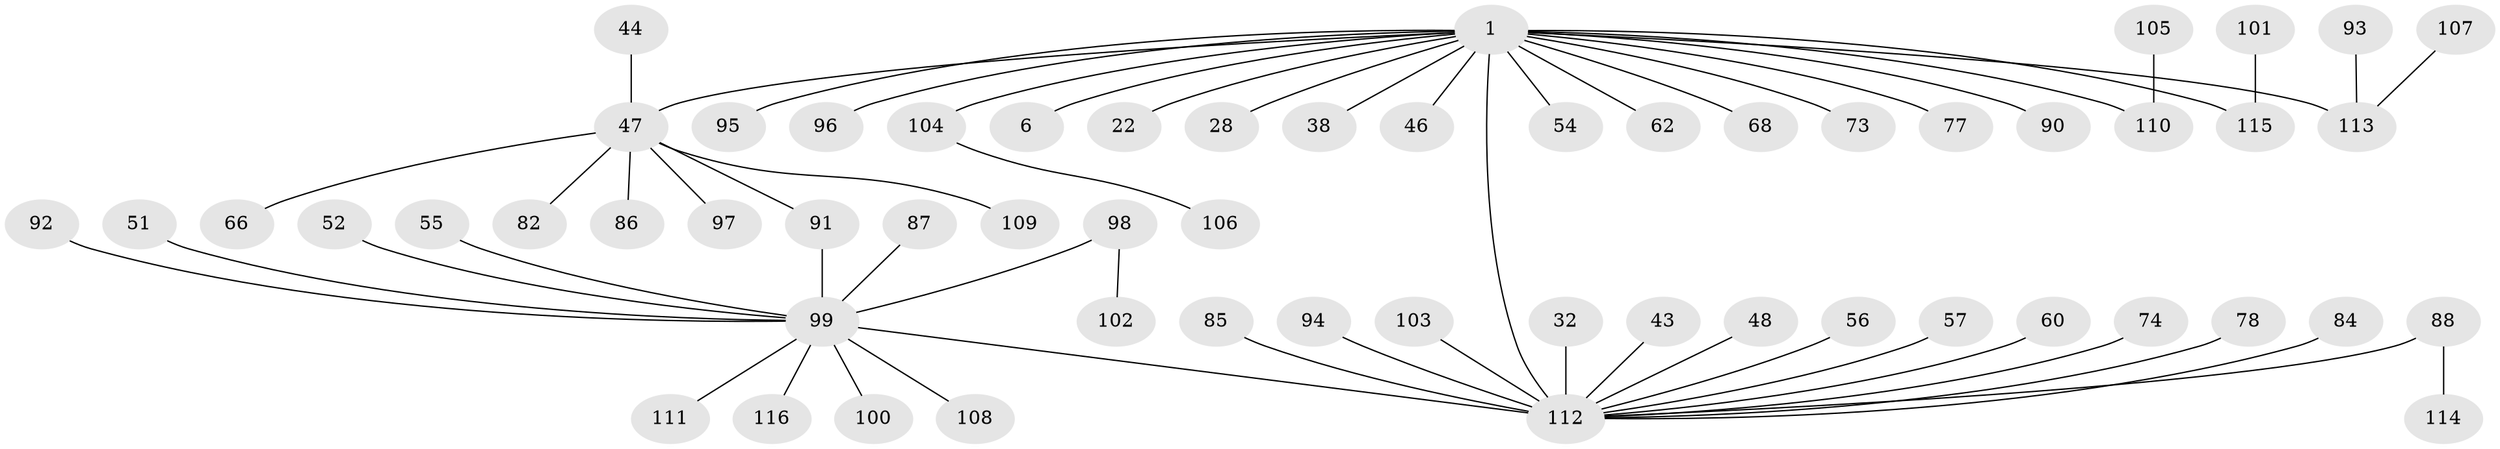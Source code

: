 // original degree distribution, {27: 0.008620689655172414, 3: 0.06896551724137931, 12: 0.008620689655172414, 5: 0.04310344827586207, 1: 0.5775862068965517, 11: 0.008620689655172414, 2: 0.22413793103448276, 4: 0.04310344827586207, 7: 0.017241379310344827}
// Generated by graph-tools (version 1.1) at 2025/46/03/09/25 04:46:56]
// undirected, 58 vertices, 58 edges
graph export_dot {
graph [start="1"]
  node [color=gray90,style=filled];
  1;
  6;
  22;
  28;
  32 [super="+24"];
  38;
  43;
  44;
  46;
  47 [super="+40+25"];
  48;
  51;
  52;
  54 [super="+53"];
  55;
  56 [super="+15"];
  57;
  60;
  62;
  66;
  68;
  73 [super="+49"];
  74;
  77;
  78;
  82;
  84 [super="+80"];
  85 [super="+34"];
  86 [super="+72"];
  87;
  88 [super="+42"];
  90;
  91;
  92;
  93;
  94;
  95 [super="+69"];
  96 [super="+79"];
  97;
  98 [super="+63"];
  99 [super="+27+33"];
  100;
  101;
  102;
  103 [super="+59"];
  104;
  105;
  106;
  107;
  108;
  109;
  110 [super="+65"];
  111;
  112 [super="+4+16+29+12+81+35+37+39+41+70+45+89"];
  113 [super="+19+76+83"];
  114;
  115 [super="+26"];
  116;
  1 -- 6;
  1 -- 22;
  1 -- 28;
  1 -- 38;
  1 -- 46;
  1 -- 47 [weight=3];
  1 -- 62;
  1 -- 68;
  1 -- 77;
  1 -- 90;
  1 -- 104;
  1 -- 112 [weight=4];
  1 -- 115;
  1 -- 113 [weight=3];
  1 -- 73;
  1 -- 54;
  1 -- 110;
  1 -- 95;
  1 -- 96;
  32 -- 112;
  43 -- 112;
  44 -- 47;
  47 -- 82;
  47 -- 91;
  47 -- 97;
  47 -- 66;
  47 -- 109;
  47 -- 86;
  48 -- 112;
  51 -- 99;
  52 -- 99;
  55 -- 99;
  56 -- 112;
  57 -- 112;
  60 -- 112;
  74 -- 112;
  78 -- 112;
  84 -- 112;
  85 -- 112;
  87 -- 99;
  88 -- 114;
  88 -- 112;
  91 -- 99;
  92 -- 99;
  93 -- 113;
  94 -- 112;
  98 -- 102;
  98 -- 99;
  99 -- 100;
  99 -- 108;
  99 -- 116;
  99 -- 111;
  99 -- 112 [weight=2];
  101 -- 115;
  103 -- 112;
  104 -- 106;
  105 -- 110;
  107 -- 113;
}

